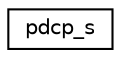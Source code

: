 digraph "Graphical Class Hierarchy"
{
 // LATEX_PDF_SIZE
  edge [fontname="Helvetica",fontsize="10",labelfontname="Helvetica",labelfontsize="10"];
  node [fontname="Helvetica",fontsize="10",shape=record];
  rankdir="LR";
  Node0 [label="pdcp_s",height=0.2,width=0.4,color="black", fillcolor="white", style="filled",URL="$structpdcp__s.html",tooltip=" "];
}
